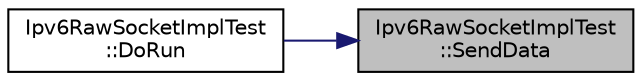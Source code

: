 digraph "Ipv6RawSocketImplTest::SendData"
{
 // LATEX_PDF_SIZE
  edge [fontname="Helvetica",fontsize="10",labelfontname="Helvetica",labelfontsize="10"];
  node [fontname="Helvetica",fontsize="10",shape=record];
  rankdir="RL";
  Node1 [label="Ipv6RawSocketImplTest\l::SendData",height=0.2,width=0.4,color="black", fillcolor="grey75", style="filled", fontcolor="black",tooltip="Send data."];
  Node1 -> Node2 [dir="back",color="midnightblue",fontsize="10",style="solid",fontname="Helvetica"];
  Node2 [label="Ipv6RawSocketImplTest\l::DoRun",height=0.2,width=0.4,color="black", fillcolor="white", style="filled",URL="$class_ipv6_raw_socket_impl_test.html#a38877abe88d646fe0c8fd155a481049c",tooltip="Implementation to actually run this TestCase."];
}
